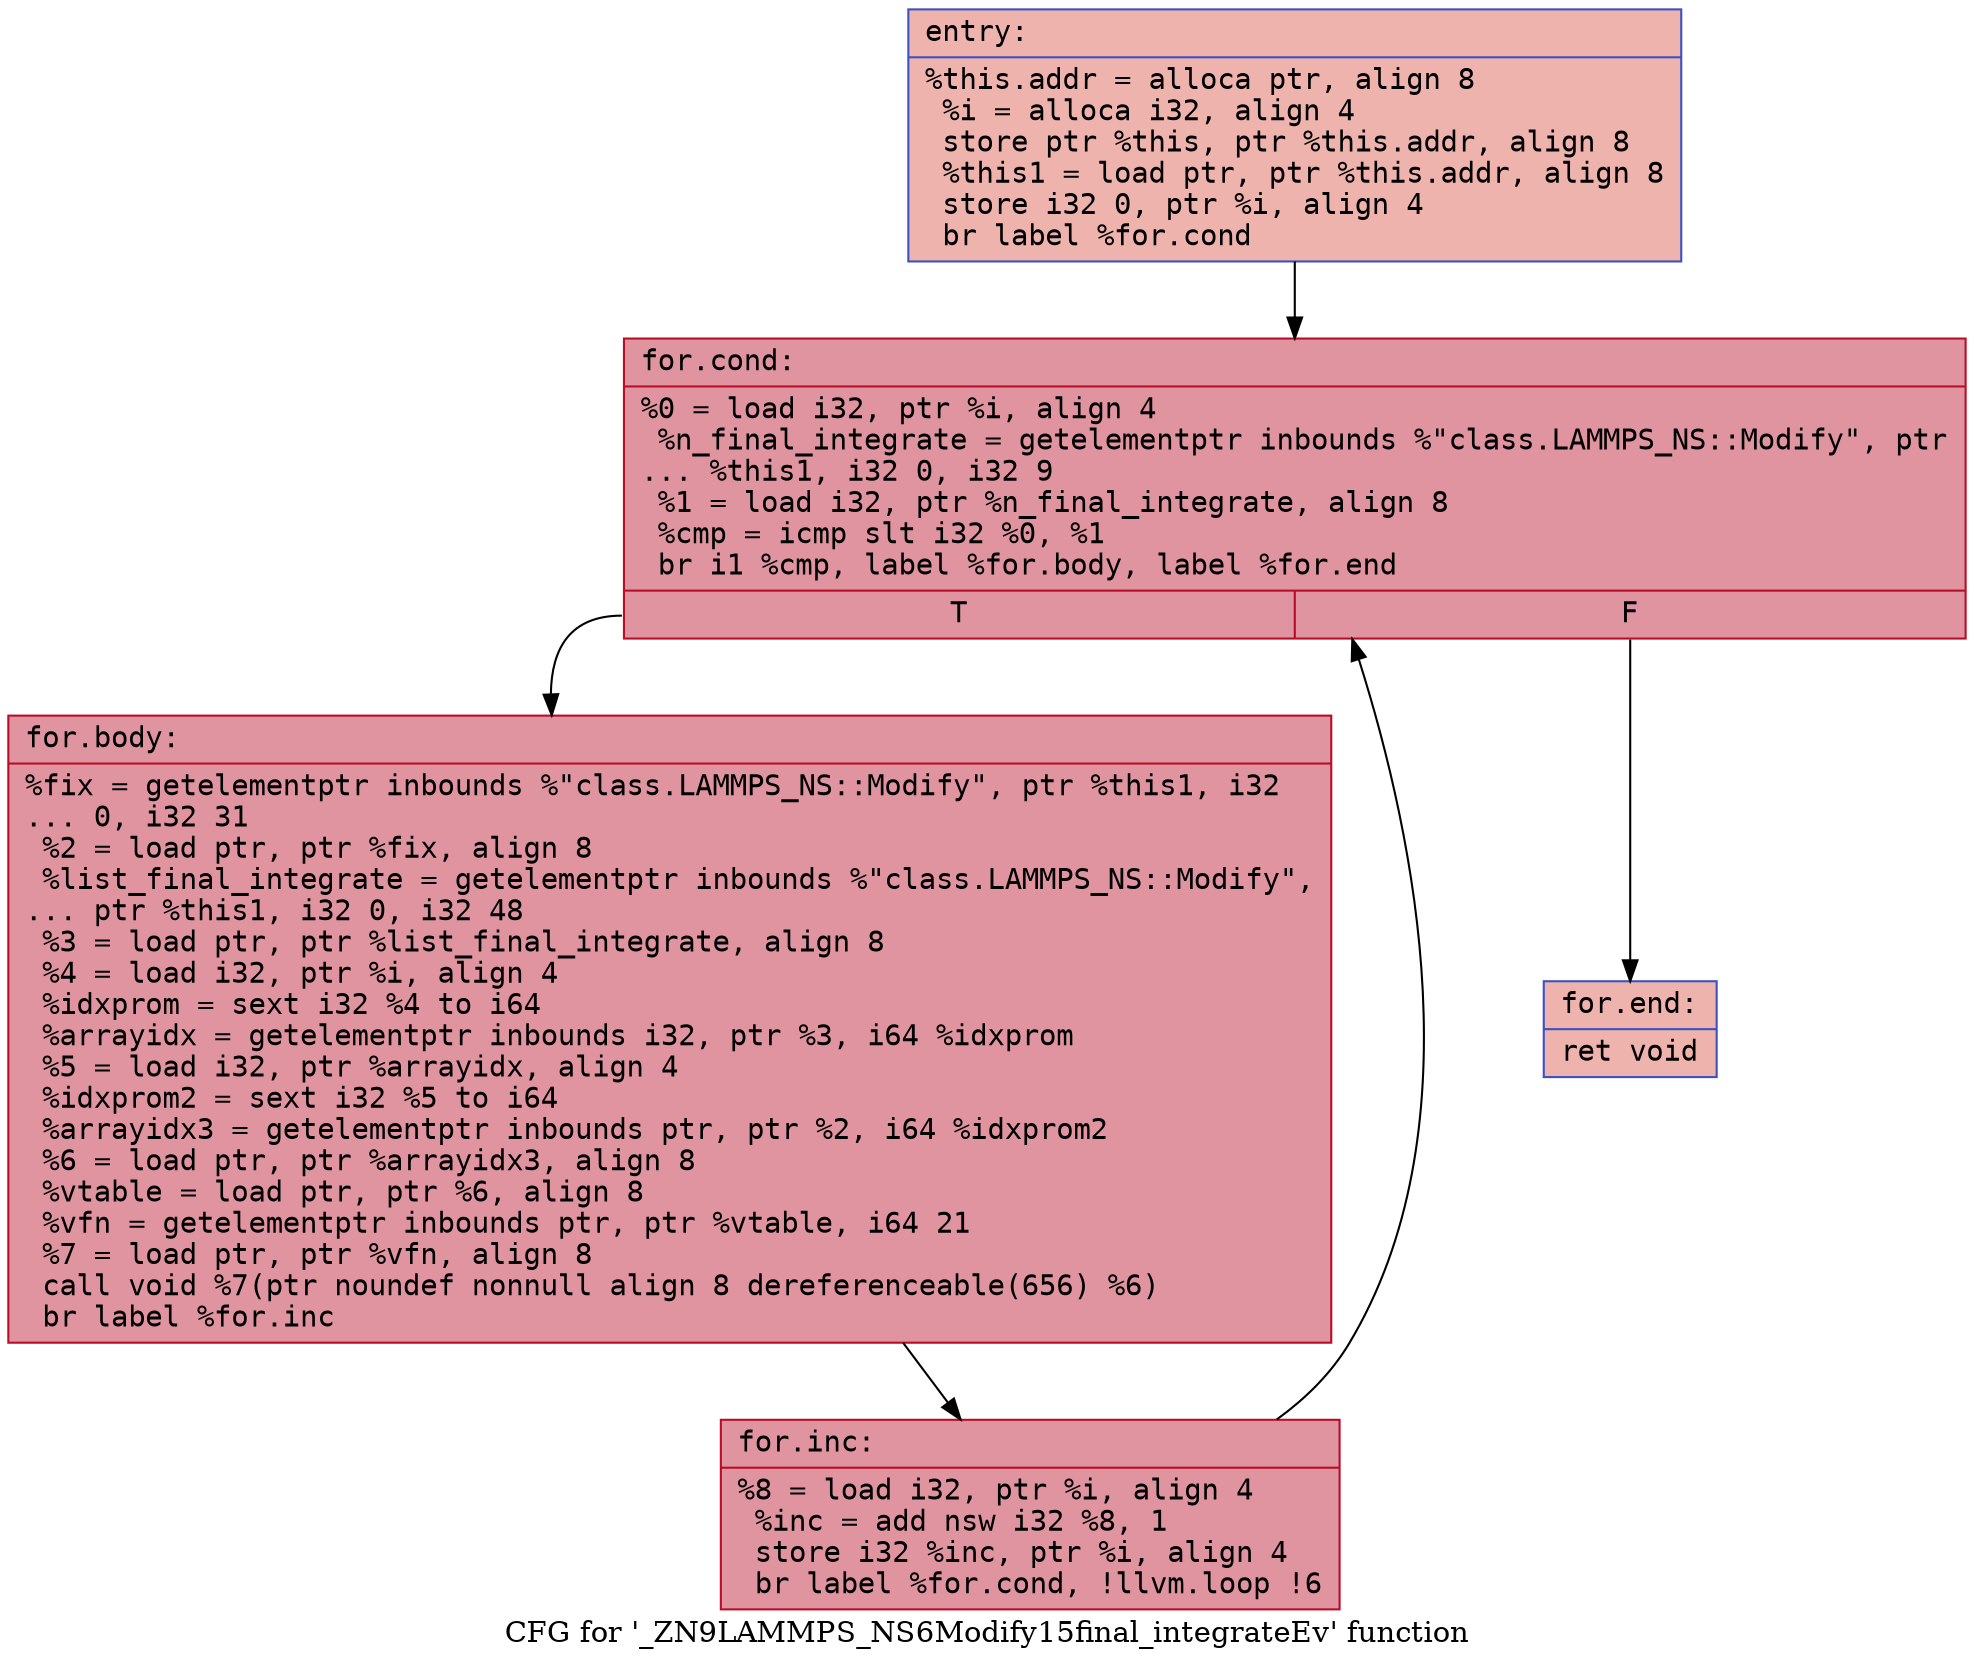 digraph "CFG for '_ZN9LAMMPS_NS6Modify15final_integrateEv' function" {
	label="CFG for '_ZN9LAMMPS_NS6Modify15final_integrateEv' function";

	Node0x561f162ccd70 [shape=record,color="#3d50c3ff", style=filled, fillcolor="#d6524470" fontname="Courier",label="{entry:\l|  %this.addr = alloca ptr, align 8\l  %i = alloca i32, align 4\l  store ptr %this, ptr %this.addr, align 8\l  %this1 = load ptr, ptr %this.addr, align 8\l  store i32 0, ptr %i, align 4\l  br label %for.cond\l}"];
	Node0x561f162ccd70 -> Node0x561f162cd020[tooltip="entry -> for.cond\nProbability 100.00%" ];
	Node0x561f162cd020 [shape=record,color="#b70d28ff", style=filled, fillcolor="#b70d2870" fontname="Courier",label="{for.cond:\l|  %0 = load i32, ptr %i, align 4\l  %n_final_integrate = getelementptr inbounds %\"class.LAMMPS_NS::Modify\", ptr\l... %this1, i32 0, i32 9\l  %1 = load i32, ptr %n_final_integrate, align 8\l  %cmp = icmp slt i32 %0, %1\l  br i1 %cmp, label %for.body, label %for.end\l|{<s0>T|<s1>F}}"];
	Node0x561f162cd020:s0 -> Node0x561f162cd440[tooltip="for.cond -> for.body\nProbability 96.88%" ];
	Node0x561f162cd020:s1 -> Node0x561f162cd490[tooltip="for.cond -> for.end\nProbability 3.12%" ];
	Node0x561f162cd440 [shape=record,color="#b70d28ff", style=filled, fillcolor="#b70d2870" fontname="Courier",label="{for.body:\l|  %fix = getelementptr inbounds %\"class.LAMMPS_NS::Modify\", ptr %this1, i32\l... 0, i32 31\l  %2 = load ptr, ptr %fix, align 8\l  %list_final_integrate = getelementptr inbounds %\"class.LAMMPS_NS::Modify\",\l... ptr %this1, i32 0, i32 48\l  %3 = load ptr, ptr %list_final_integrate, align 8\l  %4 = load i32, ptr %i, align 4\l  %idxprom = sext i32 %4 to i64\l  %arrayidx = getelementptr inbounds i32, ptr %3, i64 %idxprom\l  %5 = load i32, ptr %arrayidx, align 4\l  %idxprom2 = sext i32 %5 to i64\l  %arrayidx3 = getelementptr inbounds ptr, ptr %2, i64 %idxprom2\l  %6 = load ptr, ptr %arrayidx3, align 8\l  %vtable = load ptr, ptr %6, align 8\l  %vfn = getelementptr inbounds ptr, ptr %vtable, i64 21\l  %7 = load ptr, ptr %vfn, align 8\l  call void %7(ptr noundef nonnull align 8 dereferenceable(656) %6)\l  br label %for.inc\l}"];
	Node0x561f162cd440 -> Node0x561f162ce090[tooltip="for.body -> for.inc\nProbability 100.00%" ];
	Node0x561f162ce090 [shape=record,color="#b70d28ff", style=filled, fillcolor="#b70d2870" fontname="Courier",label="{for.inc:\l|  %8 = load i32, ptr %i, align 4\l  %inc = add nsw i32 %8, 1\l  store i32 %inc, ptr %i, align 4\l  br label %for.cond, !llvm.loop !6\l}"];
	Node0x561f162ce090 -> Node0x561f162cd020[tooltip="for.inc -> for.cond\nProbability 100.00%" ];
	Node0x561f162cd490 [shape=record,color="#3d50c3ff", style=filled, fillcolor="#d6524470" fontname="Courier",label="{for.end:\l|  ret void\l}"];
}
